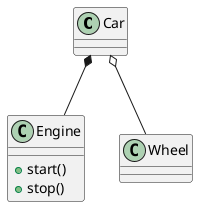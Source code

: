  @startuml class
  class Car

  class Engine {
    +start()
    +stop()
  }

  class Wheel

  Car *-- Engine
  Car o-- Wheel
  @enduml